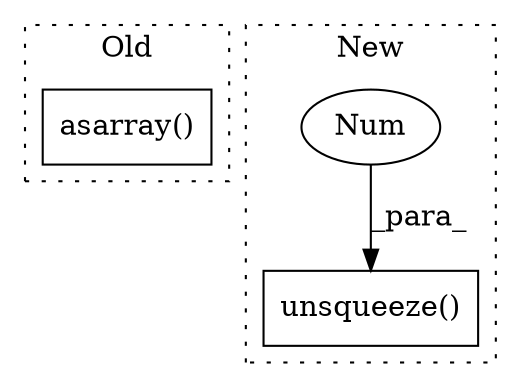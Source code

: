 digraph G {
subgraph cluster0 {
1 [label="asarray()" a="75" s="3387,3417" l="11,1" shape="box"];
label = "Old";
style="dotted";
}
subgraph cluster1 {
2 [label="unsqueeze()" a="75" s="3233,3258" l="24,1" shape="box"];
3 [label="Num" a="76" s="3257" l="1" shape="ellipse"];
label = "New";
style="dotted";
}
3 -> 2 [label="_para_"];
}